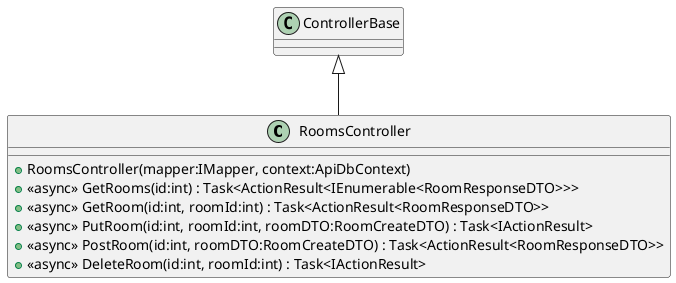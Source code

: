 @startuml
class RoomsController {
    + RoomsController(mapper:IMapper, context:ApiDbContext)
    + <<async>> GetRooms(id:int) : Task<ActionResult<IEnumerable<RoomResponseDTO>>>
    + <<async>> GetRoom(id:int, roomId:int) : Task<ActionResult<RoomResponseDTO>>
    + <<async>> PutRoom(id:int, roomId:int, roomDTO:RoomCreateDTO) : Task<IActionResult>
    + <<async>> PostRoom(id:int, roomDTO:RoomCreateDTO) : Task<ActionResult<RoomResponseDTO>>
    + <<async>> DeleteRoom(id:int, roomId:int) : Task<IActionResult>
}
ControllerBase <|-- RoomsController
@enduml
